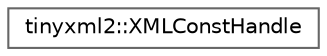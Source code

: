digraph "Representação gráfica da hiearquia da classe"
{
 // LATEX_PDF_SIZE
  bgcolor="transparent";
  edge [fontname=Helvetica,fontsize=10,labelfontname=Helvetica,labelfontsize=10];
  node [fontname=Helvetica,fontsize=10,shape=box,height=0.2,width=0.4];
  rankdir="LR";
  Node0 [id="Node000000",label="tinyxml2::XMLConstHandle",height=0.2,width=0.4,color="grey40", fillcolor="white", style="filled",URL="$classtinyxml2_1_1_x_m_l_const_handle.html",tooltip=" "];
}
